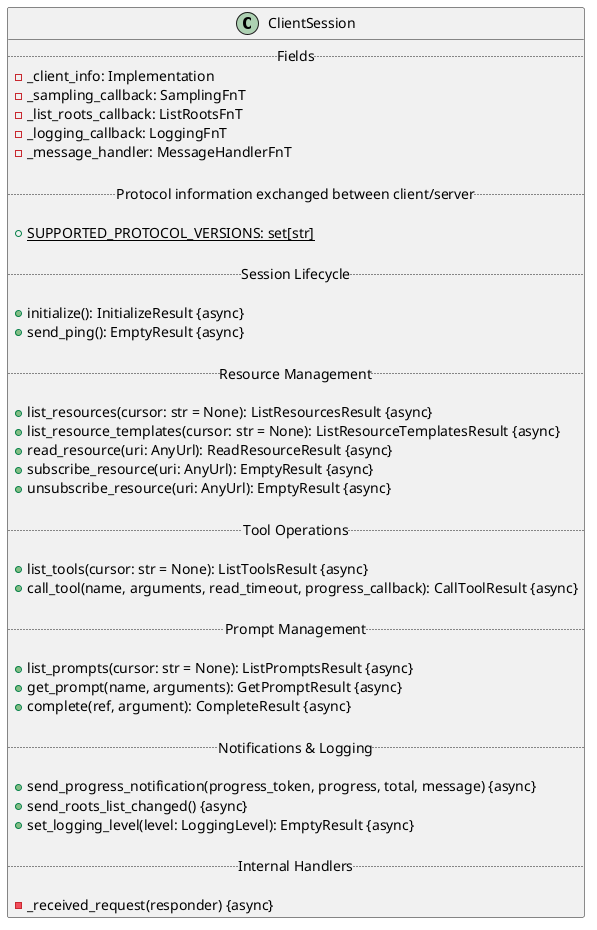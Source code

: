 @startuml ClientSession

' https://github.com/modelcontextprotocol/python-sdk/blob/main/src/mcp/client/session.py
' DEFAULT_CLIENT_INFO = types.Implementation(name="mcp", version="0.1.0")

class ClientSession {
  .. Fields ..
  - _client_info: Implementation
  - _sampling_callback: SamplingFnT
  - _list_roots_callback: ListRootsFnT
  - _logging_callback: LoggingFnT
  - _message_handler: MessageHandlerFnT

  .. Protocol information exchanged between client/server ..

  + {static} SUPPORTED_PROTOCOL_VERSIONS: set[str]

  .. Session Lifecycle ..

  + initialize(): InitializeResult {async}
  + send_ping(): EmptyResult {async}

  .. Resource Management ..

  + list_resources(cursor: str = None): ListResourcesResult {async}
  + list_resource_templates(cursor: str = None): ListResourceTemplatesResult {async}
  + read_resource(uri: AnyUrl): ReadResourceResult {async}
  + subscribe_resource(uri: AnyUrl): EmptyResult {async}
  + unsubscribe_resource(uri: AnyUrl): EmptyResult {async}

  .. Tool Operations ..

  + list_tools(cursor: str = None): ListToolsResult {async}
  + call_tool(name, arguments, read_timeout, progress_callback): CallToolResult {async}

  .. Prompt Management ..

  + list_prompts(cursor: str = None): ListPromptsResult {async}
  + get_prompt(name, arguments): GetPromptResult {async}
  + complete(ref, argument): CompleteResult {async}

  .. Notifications & Logging ..

  + send_progress_notification(progress_token, progress, total, message) {async}
  + send_roots_list_changed() {async}
  + set_logging_level(level: LoggingLevel): EmptyResult {async}

  .. Internal Handlers ..

  - _received_request(responder) {async}
}

' -- Inheritance and Relationships --
' ClientSession --|> BaseSession
' ClientSession --> "uses" ClientRequest
' ClientSession --> "uses" ClientNotification
' ClientSession --> "uses" ServerRequest
' ClientSession --> "uses" ServerNotification

' note top of ClientSession
'   MCP Client Session Implementation
'   Handles protocol communication and
'   manages client-server interactions
'   .................. Class diagram version info .........................
'   DEFAULT_CLIENT_INFO = types.Implementation(name="mcp", version="0.1.0")
' end note

@enduml
